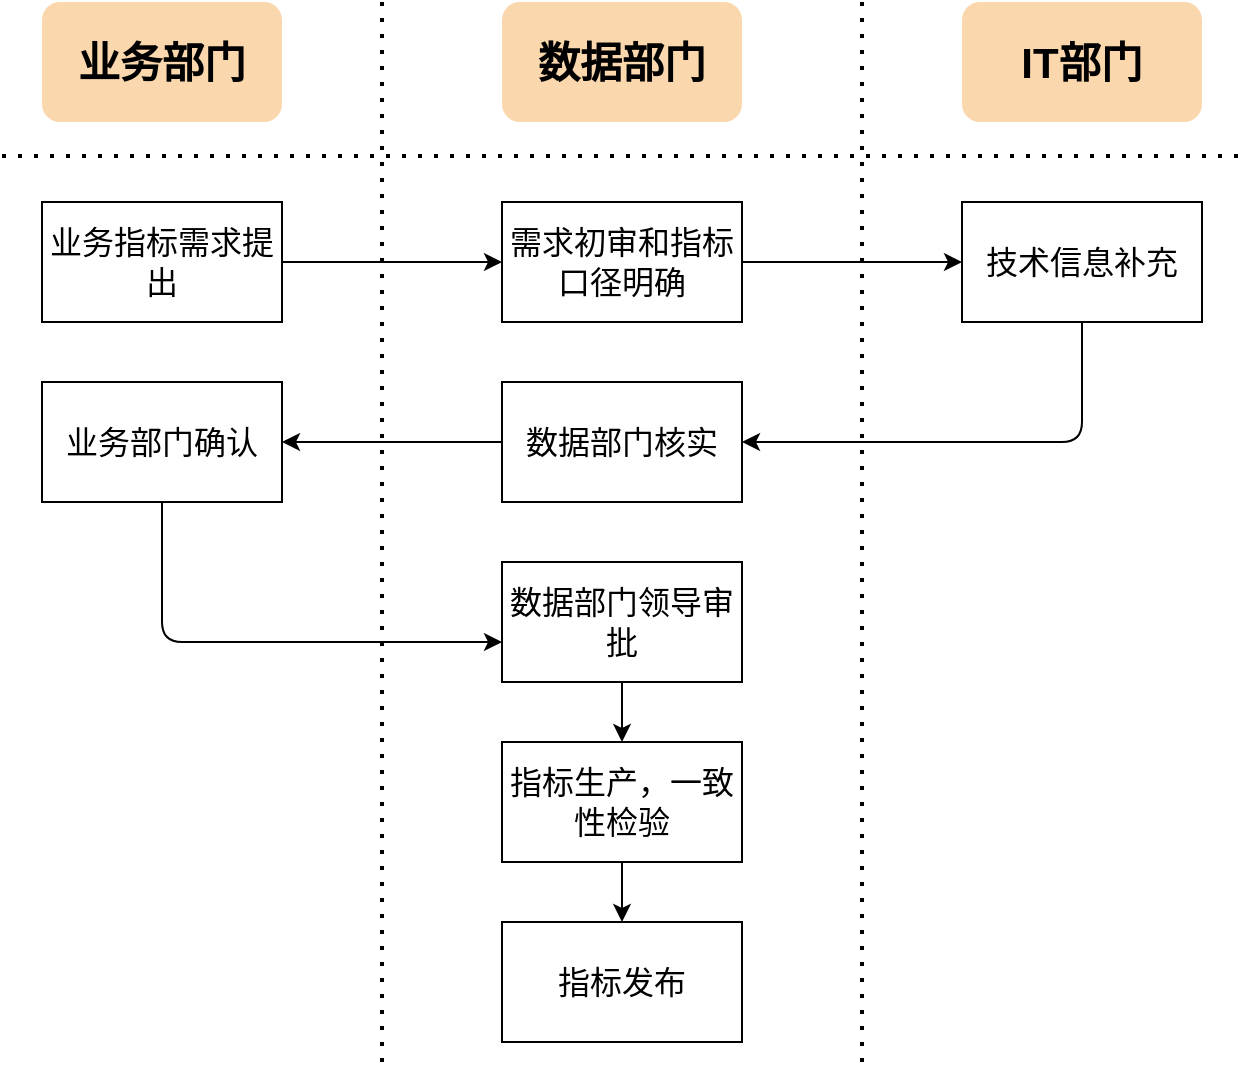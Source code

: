 <mxfile version="14.4.3" type="github">
  <diagram id="2ZMkYgRO9kCbuM6umPEP" name="Page-1">
    <mxGraphModel dx="1221" dy="645" grid="0" gridSize="10" guides="1" tooltips="1" connect="1" arrows="1" fold="1" page="1" pageScale="1" pageWidth="827" pageHeight="1169" math="0" shadow="0">
      <root>
        <mxCell id="0" />
        <mxCell id="1" parent="0" />
        <mxCell id="tZOg5kYcPO-3j_NHQJEs-3" value="业务部门" style="rounded=1;whiteSpace=wrap;html=1;fontSize=21;fillColor=#fad7ac;strokeColor=none;fontStyle=1" vertex="1" parent="1">
          <mxGeometry x="150" y="100" width="120" height="60" as="geometry" />
        </mxCell>
        <mxCell id="tZOg5kYcPO-3j_NHQJEs-4" value="数据部门" style="rounded=1;whiteSpace=wrap;html=1;fontSize=21;fillColor=#fad7ac;strokeColor=none;fontStyle=1" vertex="1" parent="1">
          <mxGeometry x="380" y="100" width="120" height="60" as="geometry" />
        </mxCell>
        <mxCell id="tZOg5kYcPO-3j_NHQJEs-5" value="IT部门" style="rounded=1;whiteSpace=wrap;html=1;fontSize=21;fillColor=#fad7ac;strokeColor=none;fontStyle=1" vertex="1" parent="1">
          <mxGeometry x="610" y="100" width="120" height="60" as="geometry" />
        </mxCell>
        <mxCell id="tZOg5kYcPO-3j_NHQJEs-6" value="业务指标需求提出&lt;br style=&quot;font-size: 16px;&quot;&gt;" style="rounded=0;whiteSpace=wrap;html=1;fontSize=16;" vertex="1" parent="1">
          <mxGeometry x="150" y="200" width="120" height="60" as="geometry" />
        </mxCell>
        <mxCell id="tZOg5kYcPO-3j_NHQJEs-7" value="" style="endArrow=classic;html=1;exitX=1;exitY=0.5;exitDx=0;exitDy=0;entryX=0;entryY=0.5;entryDx=0;entryDy=0;rounded=1;fontSize=16;" edge="1" parent="1" source="tZOg5kYcPO-3j_NHQJEs-6" target="tZOg5kYcPO-3j_NHQJEs-8">
          <mxGeometry width="50" height="50" relative="1" as="geometry">
            <mxPoint x="390" y="300" as="sourcePoint" />
            <mxPoint x="320" y="110" as="targetPoint" />
          </mxGeometry>
        </mxCell>
        <mxCell id="tZOg5kYcPO-3j_NHQJEs-8" value="需求初审和指标口径明确" style="rounded=0;whiteSpace=wrap;html=1;fontSize=16;" vertex="1" parent="1">
          <mxGeometry x="380" y="200" width="120" height="60" as="geometry" />
        </mxCell>
        <mxCell id="tZOg5kYcPO-3j_NHQJEs-20" value="" style="edgeStyle=orthogonalEdgeStyle;rounded=1;orthogonalLoop=1;jettySize=auto;html=1;fontSize=16;" edge="1" parent="1" source="tZOg5kYcPO-3j_NHQJEs-9" target="tZOg5kYcPO-3j_NHQJEs-19">
          <mxGeometry relative="1" as="geometry">
            <Array as="points">
              <mxPoint x="670" y="320" />
            </Array>
          </mxGeometry>
        </mxCell>
        <mxCell id="tZOg5kYcPO-3j_NHQJEs-9" value="技术信息补充" style="rounded=0;whiteSpace=wrap;html=1;fontSize=16;" vertex="1" parent="1">
          <mxGeometry x="610" y="200" width="120" height="60" as="geometry" />
        </mxCell>
        <mxCell id="tZOg5kYcPO-3j_NHQJEs-10" value="" style="endArrow=classic;html=1;entryX=0;entryY=0.5;entryDx=0;entryDy=0;exitX=1;exitY=0.5;exitDx=0;exitDy=0;fontSize=16;" edge="1" parent="1" source="tZOg5kYcPO-3j_NHQJEs-8" target="tZOg5kYcPO-3j_NHQJEs-9">
          <mxGeometry width="50" height="50" relative="1" as="geometry">
            <mxPoint x="390" y="300" as="sourcePoint" />
            <mxPoint x="440" y="250" as="targetPoint" />
          </mxGeometry>
        </mxCell>
        <mxCell id="tZOg5kYcPO-3j_NHQJEs-26" value="" style="edgeStyle=orthogonalEdgeStyle;rounded=1;orthogonalLoop=1;jettySize=auto;html=1;fontSize=16;" edge="1" parent="1" source="tZOg5kYcPO-3j_NHQJEs-15" target="tZOg5kYcPO-3j_NHQJEs-24">
          <mxGeometry relative="1" as="geometry" />
        </mxCell>
        <mxCell id="tZOg5kYcPO-3j_NHQJEs-15" value="数据部门领导审批" style="rounded=0;whiteSpace=wrap;html=1;fontSize=16;" vertex="1" parent="1">
          <mxGeometry x="380" y="380" width="120" height="60" as="geometry" />
        </mxCell>
        <mxCell id="tZOg5kYcPO-3j_NHQJEs-22" value="" style="edgeStyle=orthogonalEdgeStyle;rounded=1;orthogonalLoop=1;jettySize=auto;html=1;fontSize=16;" edge="1" parent="1" source="tZOg5kYcPO-3j_NHQJEs-19" target="tZOg5kYcPO-3j_NHQJEs-21">
          <mxGeometry relative="1" as="geometry" />
        </mxCell>
        <mxCell id="tZOg5kYcPO-3j_NHQJEs-19" value="数据部门核实" style="rounded=0;whiteSpace=wrap;html=1;fontSize=16;" vertex="1" parent="1">
          <mxGeometry x="380" y="290" width="120" height="60" as="geometry" />
        </mxCell>
        <mxCell id="tZOg5kYcPO-3j_NHQJEs-23" value="" style="edgeStyle=orthogonalEdgeStyle;rounded=1;orthogonalLoop=1;jettySize=auto;html=1;fontSize=16;" edge="1" parent="1" source="tZOg5kYcPO-3j_NHQJEs-21" target="tZOg5kYcPO-3j_NHQJEs-15">
          <mxGeometry relative="1" as="geometry">
            <Array as="points">
              <mxPoint x="210" y="420" />
            </Array>
          </mxGeometry>
        </mxCell>
        <mxCell id="tZOg5kYcPO-3j_NHQJEs-21" value="业务部门确认" style="rounded=0;whiteSpace=wrap;html=1;fontSize=16;" vertex="1" parent="1">
          <mxGeometry x="150" y="290" width="120" height="60" as="geometry" />
        </mxCell>
        <mxCell id="tZOg5kYcPO-3j_NHQJEs-27" value="" style="edgeStyle=orthogonalEdgeStyle;rounded=1;orthogonalLoop=1;jettySize=auto;html=1;fontSize=16;" edge="1" parent="1" source="tZOg5kYcPO-3j_NHQJEs-24" target="tZOg5kYcPO-3j_NHQJEs-25">
          <mxGeometry relative="1" as="geometry" />
        </mxCell>
        <mxCell id="tZOg5kYcPO-3j_NHQJEs-24" value="指标生产，一致性检验" style="rounded=0;whiteSpace=wrap;html=1;fontSize=16;" vertex="1" parent="1">
          <mxGeometry x="380" y="470" width="120" height="60" as="geometry" />
        </mxCell>
        <mxCell id="tZOg5kYcPO-3j_NHQJEs-25" value="指标发布" style="rounded=0;whiteSpace=wrap;html=1;fontSize=16;" vertex="1" parent="1">
          <mxGeometry x="380" y="560" width="120" height="60" as="geometry" />
        </mxCell>
        <mxCell id="tZOg5kYcPO-3j_NHQJEs-28" value="" style="endArrow=none;dashed=1;html=1;dashPattern=1 3;strokeWidth=2;fontSize=16;" edge="1" parent="1">
          <mxGeometry width="50" height="50" relative="1" as="geometry">
            <mxPoint x="320" y="630" as="sourcePoint" />
            <mxPoint x="320" y="100" as="targetPoint" />
          </mxGeometry>
        </mxCell>
        <mxCell id="tZOg5kYcPO-3j_NHQJEs-29" value="" style="endArrow=none;dashed=1;html=1;dashPattern=1 3;strokeWidth=2;fontSize=16;" edge="1" parent="1">
          <mxGeometry width="50" height="50" relative="1" as="geometry">
            <mxPoint x="560" y="630" as="sourcePoint" />
            <mxPoint x="560" y="100" as="targetPoint" />
          </mxGeometry>
        </mxCell>
        <mxCell id="tZOg5kYcPO-3j_NHQJEs-30" value="" style="endArrow=none;dashed=1;html=1;dashPattern=1 3;strokeWidth=2;fontSize=16;" edge="1" parent="1">
          <mxGeometry width="50" height="50" relative="1" as="geometry">
            <mxPoint x="130" y="177" as="sourcePoint" />
            <mxPoint x="750" y="177" as="targetPoint" />
          </mxGeometry>
        </mxCell>
      </root>
    </mxGraphModel>
  </diagram>
</mxfile>
